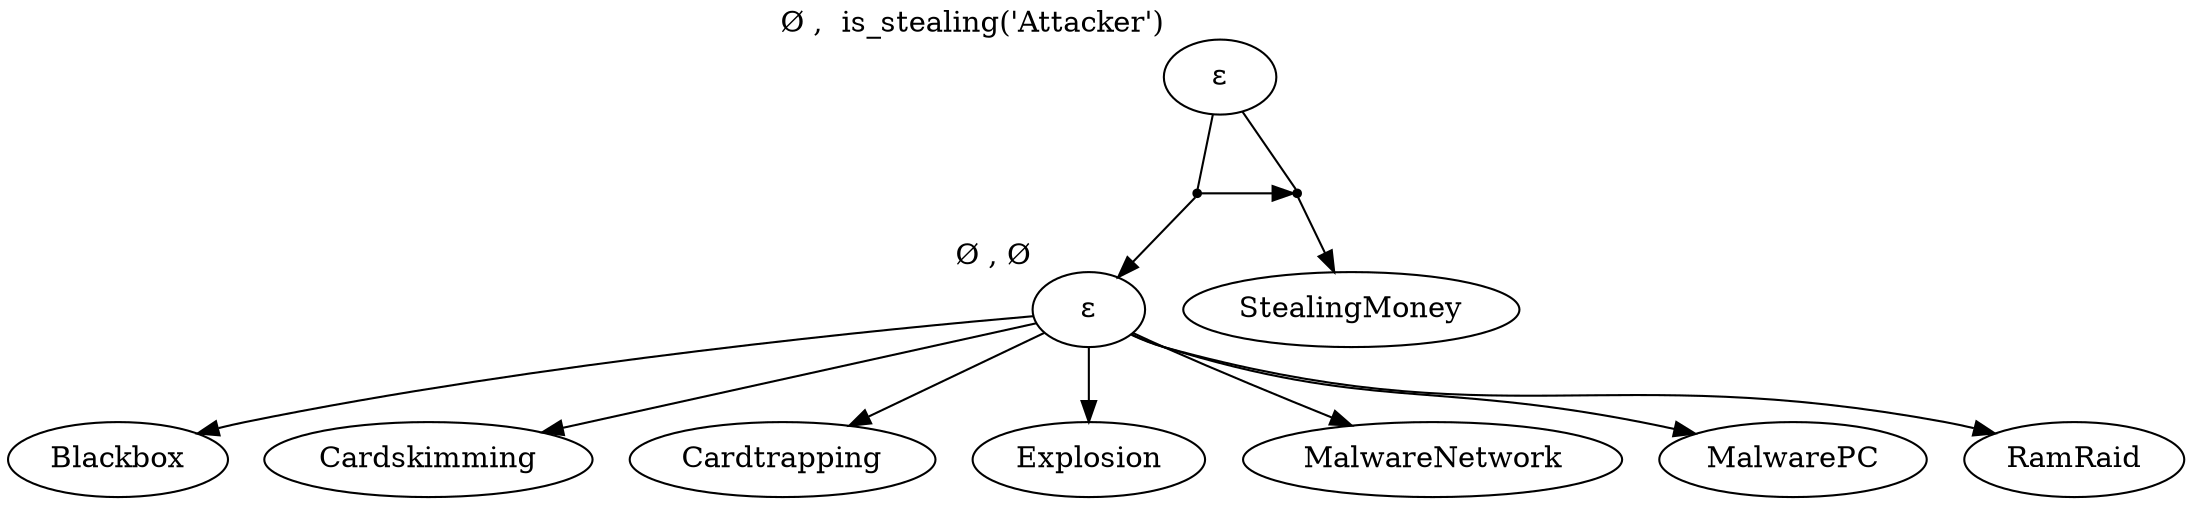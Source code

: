 // Opt Tree
digraph {
	Eps1 [label="ε" xlabel="Ø ,  is_stealing('Attacker')"]
	Eps2 [label="ε" xlabel="Ø , Ø"]
	Blackbox [label=Blackbox xlabel=""]
	Eps2 -> Blackbox
	Cardskimming [label=Cardskimming xlabel=""]
	Eps2 -> Cardskimming
	Cardtrapping [label=Cardtrapping xlabel=""]
	Eps2 -> Cardtrapping
	Explosion [label=Explosion xlabel=""]
	Eps2 -> Explosion
	MalwareNetwork [label=MalwareNetwork xlabel=""]
	Eps2 -> MalwareNetwork
	MalwarePC [label=MalwarePC xlabel=""]
	Eps2 -> MalwarePC
	RamRaid [label=RamRaid xlabel=""]
	Eps2 -> RamRaid
	"SAND1,0" [label="" shape=point]
	Eps1 -> "SAND1,0" [arrowhead=none]
	"SAND1,0" -> Eps2
	"SAND1,0" -> "SAND1,1" [arrowhead=normal constraint=false]
	StealingMoney [label=StealingMoney xlabel=""]
	"SAND1,1" [label="" shape=point]
	Eps1 -> "SAND1,1" [arrowhead=none]
	"SAND1,1" -> StealingMoney
}
